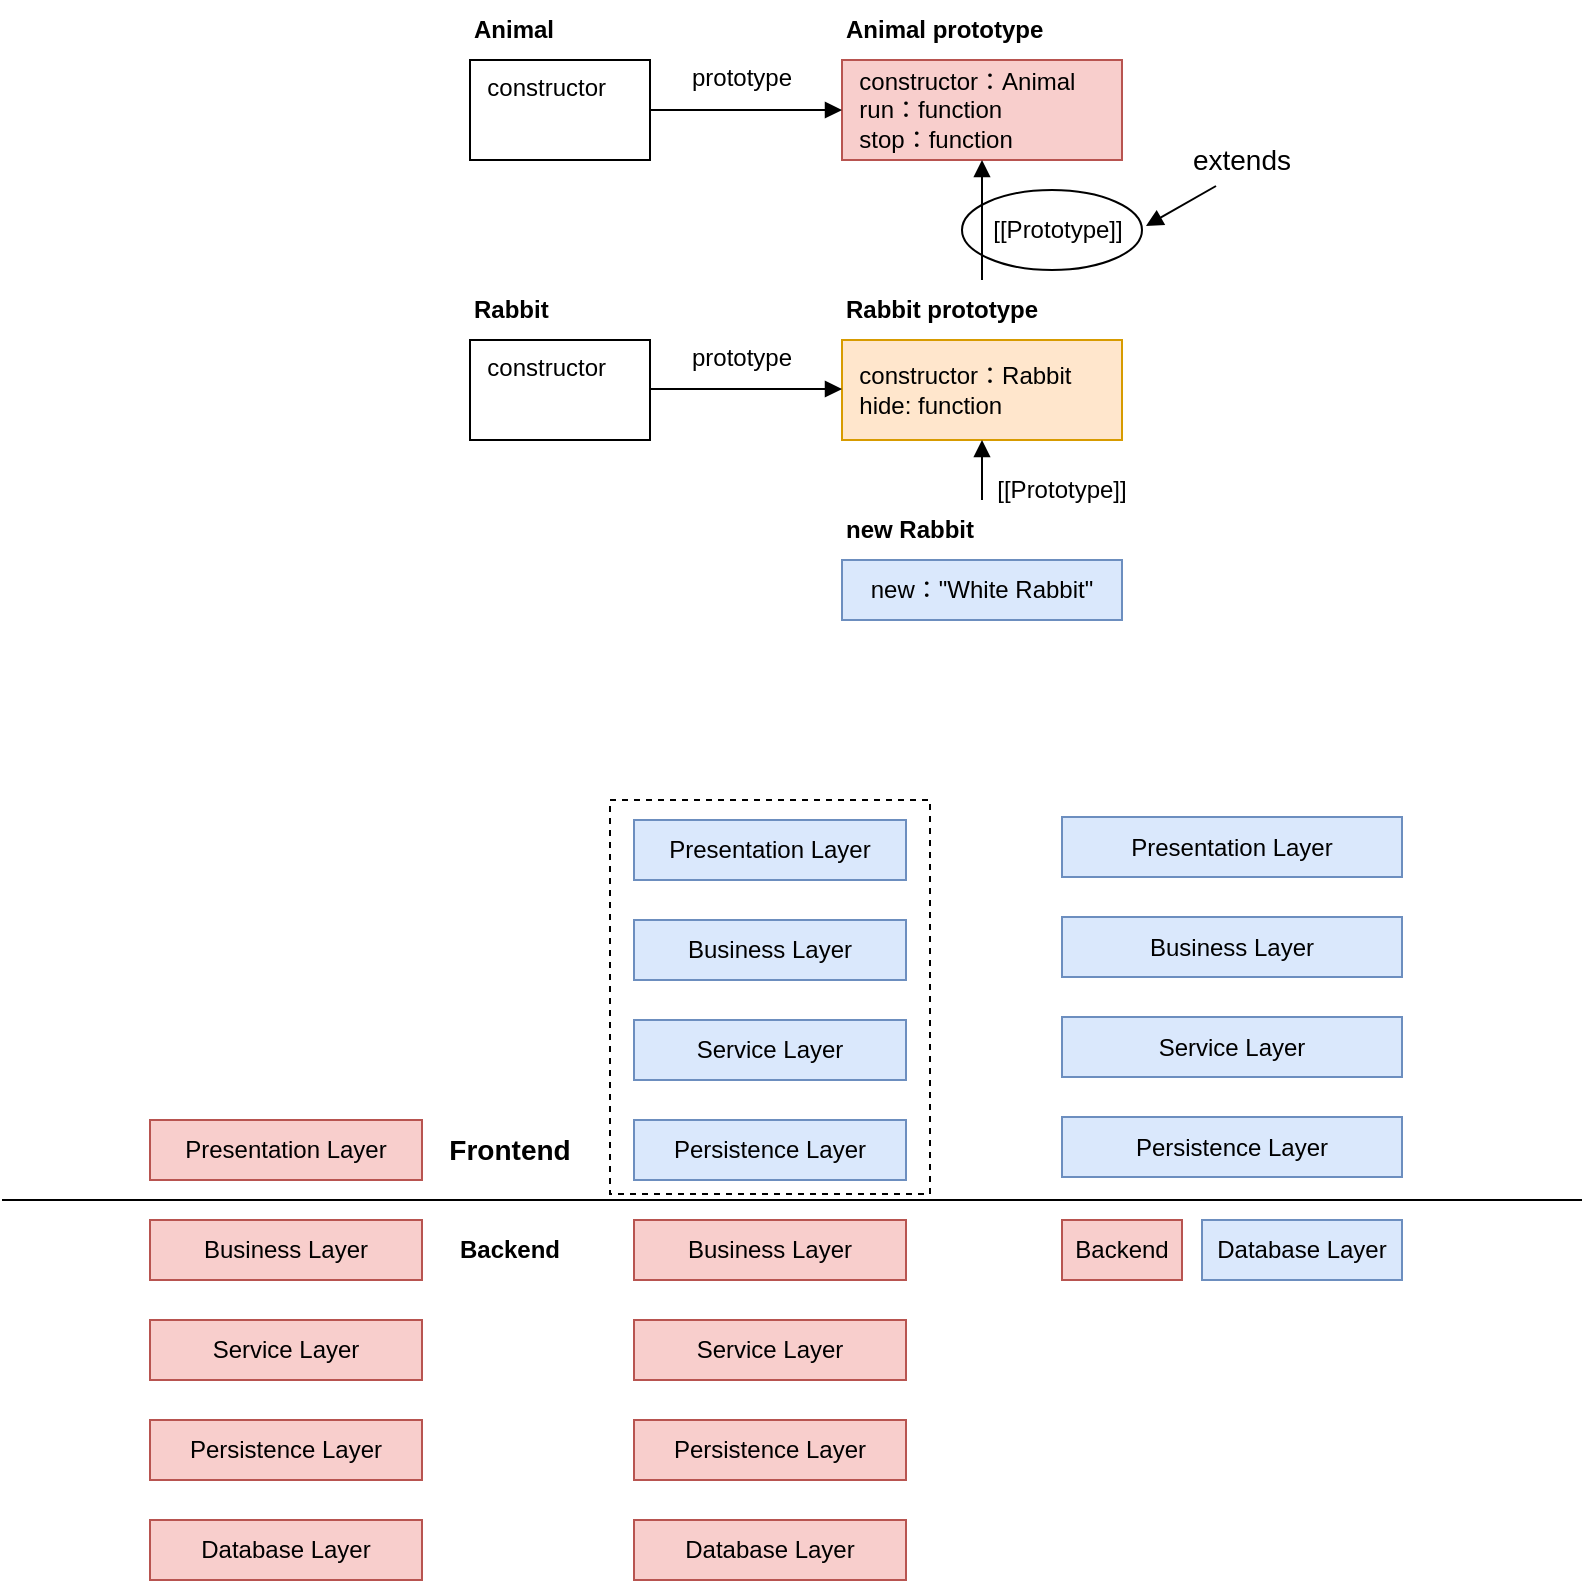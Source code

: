 <mxfile version="24.5.2" type="github">
  <diagram name="第 1 页" id="Z4ITSrSQIr3gGmsO1aMu">
    <mxGraphModel dx="788" dy="687" grid="1" gridSize="10" guides="1" tooltips="1" connect="1" arrows="1" fold="1" page="1" pageScale="1" pageWidth="827" pageHeight="1169" math="0" shadow="0">
      <root>
        <mxCell id="0" />
        <mxCell id="1" parent="0" />
        <mxCell id="4CJ6EeusNSlKQL4BJ9W--40" value="" style="rounded=0;whiteSpace=wrap;html=1;dashed=1;" vertex="1" parent="1">
          <mxGeometry x="324" y="650" width="160" height="197" as="geometry" />
        </mxCell>
        <mxCell id="4CJ6EeusNSlKQL4BJ9W--18" value="" style="ellipse;whiteSpace=wrap;html=1;" vertex="1" parent="1">
          <mxGeometry x="500" y="345" width="90" height="40" as="geometry" />
        </mxCell>
        <mxCell id="4CJ6EeusNSlKQL4BJ9W--1" value="new：&quot;White Rabbit&quot;" style="rounded=0;whiteSpace=wrap;html=1;fillColor=#dae8fc;strokeColor=#6c8ebf;" vertex="1" parent="1">
          <mxGeometry x="440" y="530" width="140" height="30" as="geometry" />
        </mxCell>
        <mxCell id="4CJ6EeusNSlKQL4BJ9W--2" value="&amp;nbsp; constructor：Rabbit&lt;br&gt;&amp;nbsp; hide: function" style="rounded=0;whiteSpace=wrap;html=1;align=left;fillColor=#ffe6cc;strokeColor=#d79b00;" vertex="1" parent="1">
          <mxGeometry x="440" y="420" width="140" height="50" as="geometry" />
        </mxCell>
        <mxCell id="4CJ6EeusNSlKQL4BJ9W--3" value="&amp;nbsp; constructor：Animal&lt;br&gt;&amp;nbsp; run：function&lt;br&gt;&amp;nbsp; stop：function" style="rounded=0;whiteSpace=wrap;html=1;align=left;fillColor=#f8cecc;strokeColor=#b85450;" vertex="1" parent="1">
          <mxGeometry x="440" y="280" width="140" height="50" as="geometry" />
        </mxCell>
        <mxCell id="4CJ6EeusNSlKQL4BJ9W--4" value="Animal prototype" style="text;html=1;align=left;verticalAlign=middle;whiteSpace=wrap;rounded=0;fontStyle=1;" vertex="1" parent="1">
          <mxGeometry x="440" y="250" width="140" height="30" as="geometry" />
        </mxCell>
        <mxCell id="4CJ6EeusNSlKQL4BJ9W--15" value="" style="edgeStyle=orthogonalEdgeStyle;rounded=0;orthogonalLoop=1;jettySize=auto;html=1;endArrow=block;endFill=1;" edge="1" parent="1" source="4CJ6EeusNSlKQL4BJ9W--5">
          <mxGeometry relative="1" as="geometry">
            <mxPoint x="510" y="330" as="targetPoint" />
          </mxGeometry>
        </mxCell>
        <mxCell id="4CJ6EeusNSlKQL4BJ9W--5" value="Rabbit prototype" style="text;html=1;align=left;verticalAlign=middle;whiteSpace=wrap;rounded=0;fontStyle=1;" vertex="1" parent="1">
          <mxGeometry x="440" y="390" width="140" height="30" as="geometry" />
        </mxCell>
        <mxCell id="4CJ6EeusNSlKQL4BJ9W--14" value="" style="edgeStyle=orthogonalEdgeStyle;rounded=0;orthogonalLoop=1;jettySize=auto;html=1;endArrow=block;endFill=1;" edge="1" parent="1" source="4CJ6EeusNSlKQL4BJ9W--6">
          <mxGeometry relative="1" as="geometry">
            <mxPoint x="510" y="470" as="targetPoint" />
          </mxGeometry>
        </mxCell>
        <mxCell id="4CJ6EeusNSlKQL4BJ9W--6" value="new Rabbit" style="text;html=1;align=left;verticalAlign=middle;whiteSpace=wrap;rounded=0;fontStyle=1;" vertex="1" parent="1">
          <mxGeometry x="440" y="500" width="140" height="30" as="geometry" />
        </mxCell>
        <mxCell id="4CJ6EeusNSlKQL4BJ9W--7" value="&amp;nbsp; constructor" style="rounded=0;whiteSpace=wrap;html=1;verticalAlign=top;align=left;" vertex="1" parent="1">
          <mxGeometry x="254" y="420" width="90" height="50" as="geometry" />
        </mxCell>
        <mxCell id="4CJ6EeusNSlKQL4BJ9W--12" value="" style="edgeStyle=orthogonalEdgeStyle;rounded=0;orthogonalLoop=1;jettySize=auto;html=1;entryX=0;entryY=0.5;entryDx=0;entryDy=0;endArrow=block;endFill=1;" edge="1" parent="1" source="4CJ6EeusNSlKQL4BJ9W--8" target="4CJ6EeusNSlKQL4BJ9W--3">
          <mxGeometry relative="1" as="geometry">
            <mxPoint x="380" y="305" as="targetPoint" />
          </mxGeometry>
        </mxCell>
        <mxCell id="4CJ6EeusNSlKQL4BJ9W--8" value="&amp;nbsp; constructor" style="rounded=0;whiteSpace=wrap;html=1;verticalAlign=top;align=left;" vertex="1" parent="1">
          <mxGeometry x="254" y="280" width="90" height="50" as="geometry" />
        </mxCell>
        <mxCell id="4CJ6EeusNSlKQL4BJ9W--9" value="Animal" style="text;html=1;align=left;verticalAlign=middle;whiteSpace=wrap;rounded=0;fontStyle=1;" vertex="1" parent="1">
          <mxGeometry x="254" y="250" width="90" height="30" as="geometry" />
        </mxCell>
        <mxCell id="4CJ6EeusNSlKQL4BJ9W--10" value="Rabbit" style="text;html=1;align=left;verticalAlign=middle;whiteSpace=wrap;rounded=0;fontStyle=1;" vertex="1" parent="1">
          <mxGeometry x="254" y="390" width="90" height="30" as="geometry" />
        </mxCell>
        <mxCell id="4CJ6EeusNSlKQL4BJ9W--13" value="" style="edgeStyle=orthogonalEdgeStyle;rounded=0;orthogonalLoop=1;jettySize=auto;html=1;entryX=0;entryY=0.5;entryDx=0;entryDy=0;endArrow=block;endFill=1;" edge="1" parent="1">
          <mxGeometry relative="1" as="geometry">
            <mxPoint x="344" y="444.5" as="sourcePoint" />
            <mxPoint x="440" y="444.5" as="targetPoint" />
          </mxGeometry>
        </mxCell>
        <mxCell id="4CJ6EeusNSlKQL4BJ9W--16" value="[[Prototype]]" style="text;html=1;align=center;verticalAlign=middle;whiteSpace=wrap;rounded=0;" vertex="1" parent="1">
          <mxGeometry x="510" y="480" width="80" height="30" as="geometry" />
        </mxCell>
        <mxCell id="4CJ6EeusNSlKQL4BJ9W--17" value="[[Prototype]]" style="text;html=1;align=center;verticalAlign=middle;whiteSpace=wrap;rounded=0;" vertex="1" parent="1">
          <mxGeometry x="508" y="350" width="80" height="30" as="geometry" />
        </mxCell>
        <mxCell id="4CJ6EeusNSlKQL4BJ9W--19" value="extends" style="text;html=1;align=center;verticalAlign=middle;whiteSpace=wrap;rounded=0;fontSize=14;" vertex="1" parent="1">
          <mxGeometry x="610" y="315" width="60" height="30" as="geometry" />
        </mxCell>
        <mxCell id="4CJ6EeusNSlKQL4BJ9W--20" value="" style="curved=1;endArrow=block;html=1;rounded=0;entryX=1;entryY=0.5;entryDx=0;entryDy=0;exitX=0.25;exitY=1;exitDx=0;exitDy=0;endFill=1;" edge="1" parent="1">
          <mxGeometry width="50" height="50" relative="1" as="geometry">
            <mxPoint x="627" y="343" as="sourcePoint" />
            <mxPoint x="592" y="363" as="targetPoint" />
            <Array as="points" />
          </mxGeometry>
        </mxCell>
        <mxCell id="4CJ6EeusNSlKQL4BJ9W--21" value="prototype" style="text;html=1;align=center;verticalAlign=middle;whiteSpace=wrap;rounded=0;fontSize=12;" vertex="1" parent="1">
          <mxGeometry x="360" y="274" width="60" height="30" as="geometry" />
        </mxCell>
        <mxCell id="4CJ6EeusNSlKQL4BJ9W--22" value="prototype" style="text;html=1;align=center;verticalAlign=middle;whiteSpace=wrap;rounded=0;fontSize=12;" vertex="1" parent="1">
          <mxGeometry x="360" y="414" width="60" height="30" as="geometry" />
        </mxCell>
        <mxCell id="4CJ6EeusNSlKQL4BJ9W--23" value="Presentation Layer" style="rounded=0;whiteSpace=wrap;html=1;hachureGap=4;fontFamily=Helvetica;fillColor=#f8cecc;strokeColor=#b85450;" vertex="1" parent="1">
          <mxGeometry x="94" y="810" width="136" height="30" as="geometry" />
        </mxCell>
        <mxCell id="4CJ6EeusNSlKQL4BJ9W--24" value="Business Layer" style="rounded=0;whiteSpace=wrap;html=1;hachureGap=4;fontFamily=Helvetica;fillColor=#f8cecc;strokeColor=#b85450;" vertex="1" parent="1">
          <mxGeometry x="94" y="860" width="136" height="30" as="geometry" />
        </mxCell>
        <mxCell id="4CJ6EeusNSlKQL4BJ9W--25" value="Service Layer" style="rounded=0;whiteSpace=wrap;html=1;hachureGap=4;fontFamily=Helvetica;fillColor=#f8cecc;strokeColor=#b85450;" vertex="1" parent="1">
          <mxGeometry x="94" y="910" width="136" height="30" as="geometry" />
        </mxCell>
        <mxCell id="4CJ6EeusNSlKQL4BJ9W--26" value="Persistence Layer" style="rounded=0;whiteSpace=wrap;html=1;hachureGap=4;fontFamily=Helvetica;fillColor=#f8cecc;strokeColor=#b85450;" vertex="1" parent="1">
          <mxGeometry x="94" y="960" width="136" height="30" as="geometry" />
        </mxCell>
        <mxCell id="4CJ6EeusNSlKQL4BJ9W--27" value="Database Layer" style="rounded=0;whiteSpace=wrap;html=1;hachureGap=4;fontFamily=Helvetica;fillColor=#f8cecc;strokeColor=#b85450;" vertex="1" parent="1">
          <mxGeometry x="94" y="1010" width="136" height="30" as="geometry" />
        </mxCell>
        <mxCell id="4CJ6EeusNSlKQL4BJ9W--28" value="" style="endArrow=none;html=1;rounded=0;" edge="1" parent="1">
          <mxGeometry width="50" height="50" relative="1" as="geometry">
            <mxPoint x="20" y="850" as="sourcePoint" />
            <mxPoint x="810" y="850" as="targetPoint" />
          </mxGeometry>
        </mxCell>
        <mxCell id="4CJ6EeusNSlKQL4BJ9W--29" value="Presentation Layer" style="rounded=0;whiteSpace=wrap;html=1;hachureGap=4;fontFamily=Helvetica;fillColor=#dae8fc;strokeColor=#6c8ebf;" vertex="1" parent="1">
          <mxGeometry x="336" y="660" width="136" height="30" as="geometry" />
        </mxCell>
        <mxCell id="4CJ6EeusNSlKQL4BJ9W--30" value="Business Layer" style="rounded=0;whiteSpace=wrap;html=1;hachureGap=4;fontFamily=Helvetica;fillColor=#dae8fc;strokeColor=#6c8ebf;" vertex="1" parent="1">
          <mxGeometry x="336" y="710" width="136" height="30" as="geometry" />
        </mxCell>
        <mxCell id="4CJ6EeusNSlKQL4BJ9W--31" value="Service Layer" style="rounded=0;whiteSpace=wrap;html=1;hachureGap=4;fontFamily=Helvetica;fillColor=#dae8fc;strokeColor=#6c8ebf;" vertex="1" parent="1">
          <mxGeometry x="336" y="760" width="136" height="30" as="geometry" />
        </mxCell>
        <mxCell id="4CJ6EeusNSlKQL4BJ9W--32" value="Persistence Layer" style="rounded=0;whiteSpace=wrap;html=1;hachureGap=4;fontFamily=Helvetica;fillColor=#dae8fc;strokeColor=#6c8ebf;" vertex="1" parent="1">
          <mxGeometry x="336" y="810" width="136" height="30" as="geometry" />
        </mxCell>
        <mxCell id="4CJ6EeusNSlKQL4BJ9W--33" value="Business Layer" style="rounded=0;whiteSpace=wrap;html=1;hachureGap=4;fontFamily=Helvetica;fillColor=#f8cecc;strokeColor=#b85450;" vertex="1" parent="1">
          <mxGeometry x="336" y="860" width="136" height="30" as="geometry" />
        </mxCell>
        <mxCell id="4CJ6EeusNSlKQL4BJ9W--34" value="Service Layer" style="rounded=0;whiteSpace=wrap;html=1;hachureGap=4;fontFamily=Helvetica;fillColor=#f8cecc;strokeColor=#b85450;" vertex="1" parent="1">
          <mxGeometry x="336" y="910" width="136" height="30" as="geometry" />
        </mxCell>
        <mxCell id="4CJ6EeusNSlKQL4BJ9W--35" value="Persistence Layer" style="rounded=0;whiteSpace=wrap;html=1;hachureGap=4;fontFamily=Helvetica;fillColor=#f8cecc;strokeColor=#b85450;" vertex="1" parent="1">
          <mxGeometry x="336" y="960" width="136" height="30" as="geometry" />
        </mxCell>
        <mxCell id="4CJ6EeusNSlKQL4BJ9W--36" value="Database Layer" style="rounded=0;whiteSpace=wrap;html=1;hachureGap=4;fontFamily=Helvetica;fillColor=#f8cecc;strokeColor=#b85450;" vertex="1" parent="1">
          <mxGeometry x="336" y="1010" width="136" height="30" as="geometry" />
        </mxCell>
        <mxCell id="4CJ6EeusNSlKQL4BJ9W--37" value="Frontend" style="text;html=1;align=center;verticalAlign=middle;whiteSpace=wrap;rounded=0;fontStyle=1;fontSize=14;" vertex="1" parent="1">
          <mxGeometry x="244" y="810" width="60" height="30" as="geometry" />
        </mxCell>
        <mxCell id="4CJ6EeusNSlKQL4BJ9W--38" value="Backend" style="text;html=1;align=center;verticalAlign=middle;whiteSpace=wrap;rounded=0;fontStyle=1;" vertex="1" parent="1">
          <mxGeometry x="244" y="860" width="60" height="30" as="geometry" />
        </mxCell>
        <mxCell id="4CJ6EeusNSlKQL4BJ9W--41" value="Presentation Layer" style="rounded=0;whiteSpace=wrap;html=1;hachureGap=4;fontFamily=Helvetica;fillColor=#dae8fc;strokeColor=#6c8ebf;" vertex="1" parent="1">
          <mxGeometry x="550" y="658.5" width="170" height="30" as="geometry" />
        </mxCell>
        <mxCell id="4CJ6EeusNSlKQL4BJ9W--42" value="Business Layer" style="rounded=0;whiteSpace=wrap;html=1;hachureGap=4;fontFamily=Helvetica;fillColor=#dae8fc;strokeColor=#6c8ebf;" vertex="1" parent="1">
          <mxGeometry x="550" y="708.5" width="170" height="30" as="geometry" />
        </mxCell>
        <mxCell id="4CJ6EeusNSlKQL4BJ9W--43" value="Service Layer" style="rounded=0;whiteSpace=wrap;html=1;hachureGap=4;fontFamily=Helvetica;fillColor=#dae8fc;strokeColor=#6c8ebf;" vertex="1" parent="1">
          <mxGeometry x="550" y="758.5" width="170" height="30" as="geometry" />
        </mxCell>
        <mxCell id="4CJ6EeusNSlKQL4BJ9W--44" value="Persistence Layer" style="rounded=0;whiteSpace=wrap;html=1;hachureGap=4;fontFamily=Helvetica;fillColor=#dae8fc;strokeColor=#6c8ebf;" vertex="1" parent="1">
          <mxGeometry x="550" y="808.5" width="170" height="30" as="geometry" />
        </mxCell>
        <mxCell id="4CJ6EeusNSlKQL4BJ9W--45" value="Backend" style="rounded=0;whiteSpace=wrap;html=1;hachureGap=4;fontFamily=Helvetica;fillColor=#f8cecc;strokeColor=#b85450;" vertex="1" parent="1">
          <mxGeometry x="550" y="860" width="60" height="30" as="geometry" />
        </mxCell>
        <mxCell id="4CJ6EeusNSlKQL4BJ9W--46" value="Database Layer" style="rounded=0;whiteSpace=wrap;html=1;hachureGap=4;fontFamily=Helvetica;fillColor=#dae8fc;strokeColor=#6c8ebf;" vertex="1" parent="1">
          <mxGeometry x="620" y="860" width="100" height="30" as="geometry" />
        </mxCell>
      </root>
    </mxGraphModel>
  </diagram>
</mxfile>
